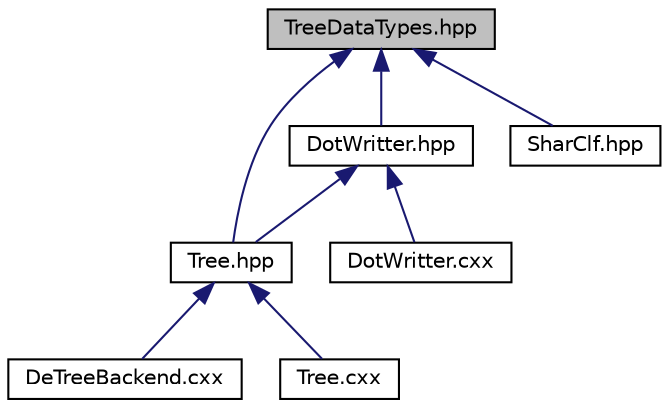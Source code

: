 digraph "TreeDataTypes.hpp"
{
 // LATEX_PDF_SIZE
  edge [fontname="Helvetica",fontsize="10",labelfontname="Helvetica",labelfontsize="10"];
  node [fontname="Helvetica",fontsize="10",shape=record];
  Node1 [label="TreeDataTypes.hpp",height=0.2,width=0.4,color="black", fillcolor="grey75", style="filled", fontcolor="black",tooltip=" "];
  Node1 -> Node2 [dir="back",color="midnightblue",fontsize="10",style="solid"];
  Node2 [label="Tree.hpp",height=0.2,width=0.4,color="black", fillcolor="white", style="filled",URL="$_tree_8hpp.html",tooltip=" "];
  Node2 -> Node3 [dir="back",color="midnightblue",fontsize="10",style="solid"];
  Node3 [label="DeTreeBackend.cxx",height=0.2,width=0.4,color="black", fillcolor="white", style="filled",URL="$_de_tree_backend_8cxx.html",tooltip=" "];
  Node2 -> Node4 [dir="back",color="midnightblue",fontsize="10",style="solid"];
  Node4 [label="Tree.cxx",height=0.2,width=0.4,color="black", fillcolor="white", style="filled",URL="$_tree_8cxx.html",tooltip=" "];
  Node1 -> Node5 [dir="back",color="midnightblue",fontsize="10",style="solid"];
  Node5 [label="DotWritter.hpp",height=0.2,width=0.4,color="black", fillcolor="white", style="filled",URL="$_dot_writter_8hpp.html",tooltip=" "];
  Node5 -> Node2 [dir="back",color="midnightblue",fontsize="10",style="solid"];
  Node5 -> Node6 [dir="back",color="midnightblue",fontsize="10",style="solid"];
  Node6 [label="DotWritter.cxx",height=0.2,width=0.4,color="black", fillcolor="white", style="filled",URL="$_dot_writter_8cxx.html",tooltip=" "];
  Node1 -> Node7 [dir="back",color="midnightblue",fontsize="10",style="solid"];
  Node7 [label="SharClf.hpp",height=0.2,width=0.4,color="black", fillcolor="white", style="filled",URL="$_shar_clf_8hpp.html",tooltip=" "];
}
